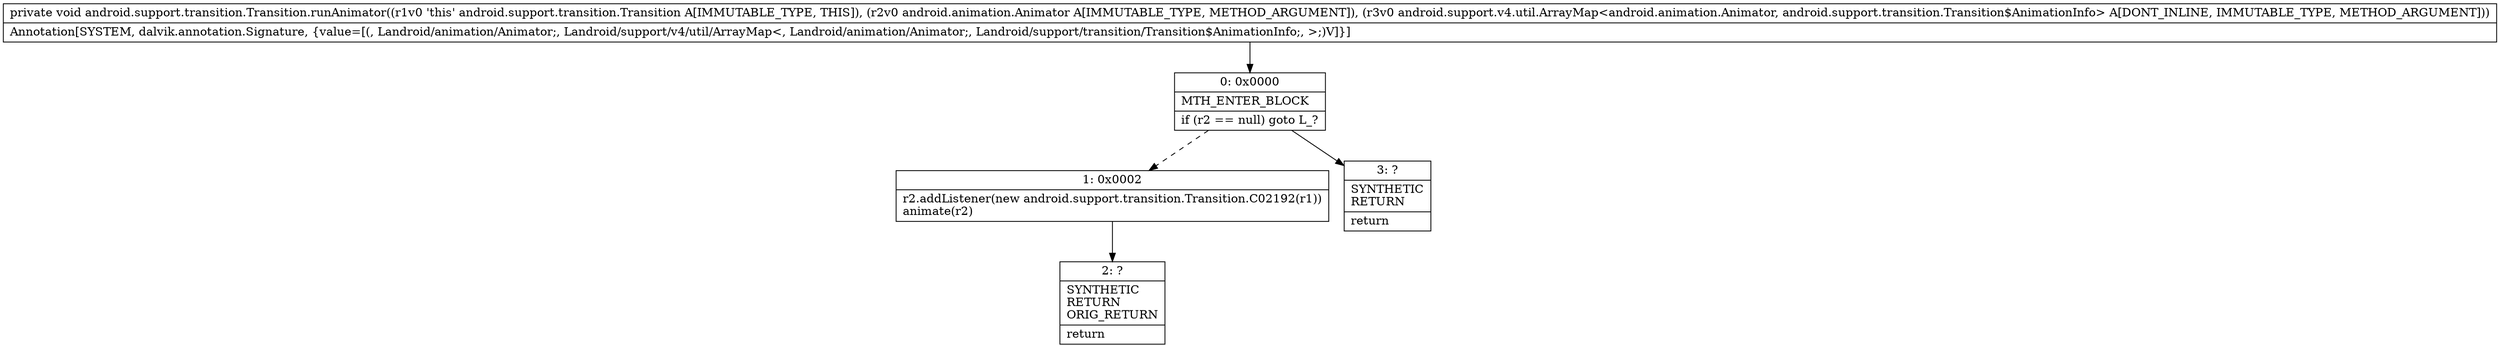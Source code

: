 digraph "CFG forandroid.support.transition.Transition.runAnimator(Landroid\/animation\/Animator;Landroid\/support\/v4\/util\/ArrayMap;)V" {
Node_0 [shape=record,label="{0\:\ 0x0000|MTH_ENTER_BLOCK\l|if (r2 == null) goto L_?\l}"];
Node_1 [shape=record,label="{1\:\ 0x0002|r2.addListener(new android.support.transition.Transition.C02192(r1))\lanimate(r2)\l}"];
Node_2 [shape=record,label="{2\:\ ?|SYNTHETIC\lRETURN\lORIG_RETURN\l|return\l}"];
Node_3 [shape=record,label="{3\:\ ?|SYNTHETIC\lRETURN\l|return\l}"];
MethodNode[shape=record,label="{private void android.support.transition.Transition.runAnimator((r1v0 'this' android.support.transition.Transition A[IMMUTABLE_TYPE, THIS]), (r2v0 android.animation.Animator A[IMMUTABLE_TYPE, METHOD_ARGUMENT]), (r3v0 android.support.v4.util.ArrayMap\<android.animation.Animator, android.support.transition.Transition$AnimationInfo\> A[DONT_INLINE, IMMUTABLE_TYPE, METHOD_ARGUMENT]))  | Annotation[SYSTEM, dalvik.annotation.Signature, \{value=[(, Landroid\/animation\/Animator;, Landroid\/support\/v4\/util\/ArrayMap\<, Landroid\/animation\/Animator;, Landroid\/support\/transition\/Transition$AnimationInfo;, \>;)V]\}]\l}"];
MethodNode -> Node_0;
Node_0 -> Node_1[style=dashed];
Node_0 -> Node_3;
Node_1 -> Node_2;
}

